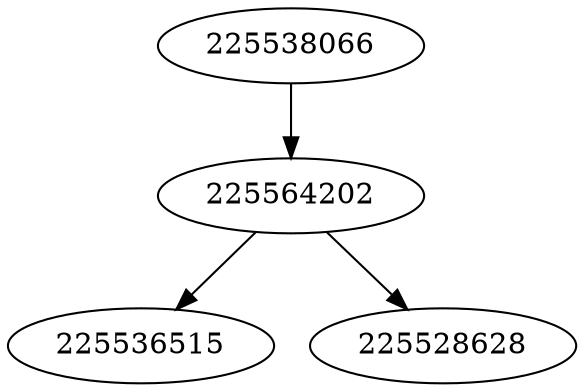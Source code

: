 strict digraph  {
225538066;
225536515;
225528628;
225564202;
225538066 -> 225564202;
225564202 -> 225536515;
225564202 -> 225528628;
}

